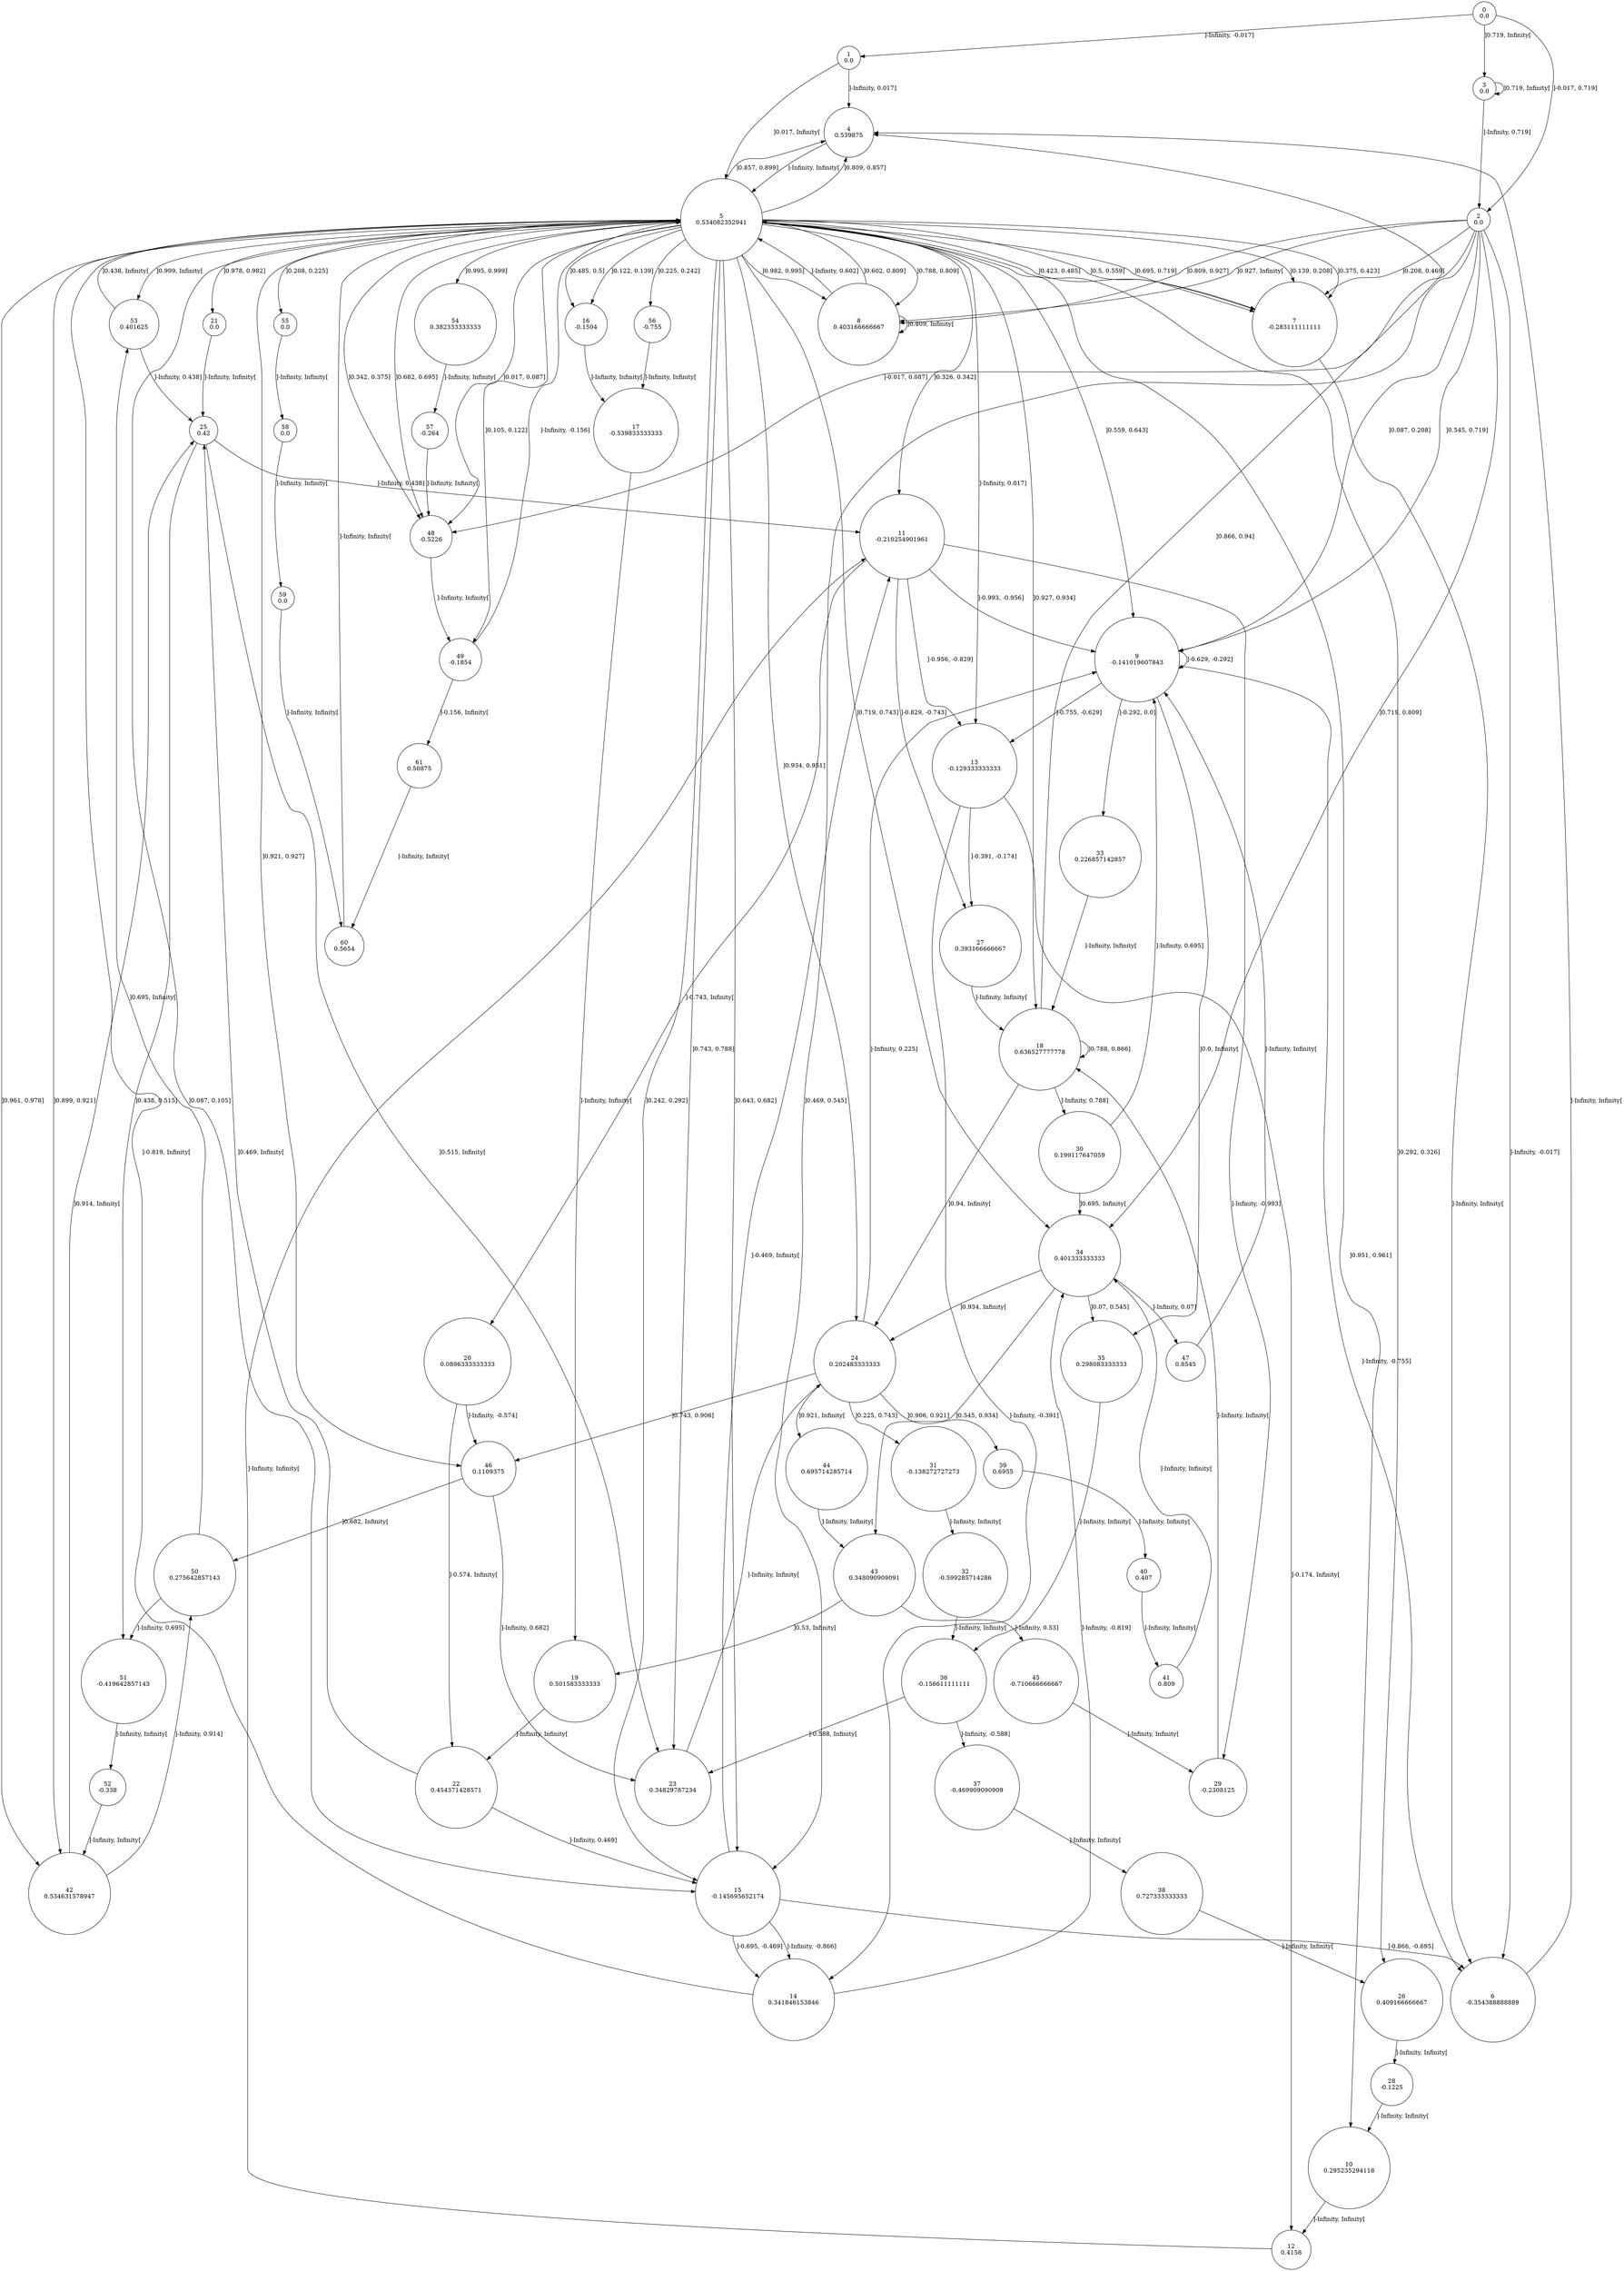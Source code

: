 digraph a {
0 [shape=circle, label="0\n0.0"];
	0 -> 1 [label="]-Infinity, -0.017]"];
	0 -> 2 [label="]-0.017, 0.719]"];
	0 -> 3 [label="]0.719, Infinity["];
1 [shape=circle, label="1\n0.0"];
	1 -> 4 [label="]-Infinity, 0.017]"];
	1 -> 5 [label="]0.017, Infinity["];
2 [shape=circle, label="2\n0.0"];
	2 -> 6 [label="]-Infinity, -0.017]"];
	2 -> 48 [label="]-0.017, 0.087]"];
	2 -> 9 [label="]0.087, 0.208]"];
	2 -> 7 [label="]0.208, 0.469]"];
	2 -> 15 [label="]0.469, 0.545]"];
	2 -> 9 [label="]0.545, 0.719]"];
	2 -> 34 [label="]0.719, 0.809]"];
	2 -> 8 [label="]0.809, 0.927]"];
	2 -> 8 [label="]0.927, Infinity["];
3 [shape=circle, label="3\n0.0"];
	3 -> 2 [label="]-Infinity, 0.719]"];
	3 -> 3 [label="]0.719, Infinity["];
4 [shape=circle, label="4\n0.539875"];
	4 -> 5 [label="]-Infinity, Infinity["];
5 [shape=circle, label="5\n0.534082352941"];
	5 -> 13 [label="]-Infinity, 0.017]"];
	5 -> 48 [label="]0.017, 0.087]"];
	5 -> 15 [label="]0.087, 0.105]"];
	5 -> 49 [label="]0.105, 0.122]"];
	5 -> 16 [label="]0.122, 0.139]"];
	5 -> 7 [label="]0.139, 0.208]"];
	5 -> 55 [label="]0.208, 0.225]"];
	5 -> 56 [label="]0.225, 0.242]"];
	5 -> 15 [label="]0.242, 0.292]"];
	5 -> 26 [label="]0.292, 0.326]"];
	5 -> 11 [label="]0.326, 0.342]"];
	5 -> 48 [label="]0.342, 0.375]"];
	5 -> 7 [label="]0.375, 0.423]"];
	5 -> 7 [label="]0.423, 0.485]"];
	5 -> 16 [label="]0.485, 0.5]"];
	5 -> 7 [label="]0.5, 0.559]"];
	5 -> 9 [label="]0.559, 0.643]"];
	5 -> 15 [label="]0.643, 0.682]"];
	5 -> 48 [label="]0.682, 0.695]"];
	5 -> 7 [label="]0.695, 0.719]"];
	5 -> 34 [label="]0.719, 0.743]"];
	5 -> 23 [label="]0.743, 0.788]"];
	5 -> 8 [label="]0.788, 0.809]"];
	5 -> 4 [label="]0.809, 0.857]"];
	5 -> 4 [label="]0.857, 0.899]"];
	5 -> 42 [label="]0.899, 0.921]"];
	5 -> 46 [label="]0.921, 0.927]"];
	5 -> 18 [label="]0.927, 0.934]"];
	5 -> 24 [label="]0.934, 0.951]"];
	5 -> 10 [label="]0.951, 0.961]"];
	5 -> 42 [label="]0.961, 0.978]"];
	5 -> 21 [label="]0.978, 0.982]"];
	5 -> 8 [label="]0.982, 0.995]"];
	5 -> 54 [label="]0.995, 0.999]"];
	5 -> 53 [label="]0.999, Infinity["];
6 [shape=circle, label="6\n-0.354388888889"];
	6 -> 4 [label="]-Infinity, Infinity["];
7 [shape=circle, label="7\n-0.283111111111"];
	7 -> 6 [label="]-Infinity, Infinity["];
8 [shape=circle, label="8\n0.403166666667"];
	8 -> 5 [label="]-Infinity, 0.602]"];
	8 -> 5 [label="]0.602, 0.809]"];
	8 -> 8 [label="]0.809, Infinity["];
9 [shape=circle, label="9\n-0.141019607843"];
	9 -> 6 [label="]-Infinity, -0.755]"];
	9 -> 13 [label="]-0.755, -0.629]"];
	9 -> 9 [label="]-0.629, -0.292]"];
	9 -> 33 [label="]-0.292, 0.0]"];
	9 -> 35 [label="]0.0, Infinity["];
10 [shape=circle, label="10\n0.295235294118"];
	10 -> 12 [label="]-Infinity, Infinity["];
11 [shape=circle, label="11\n-0.210254901961"];
	11 -> 29 [label="]-Infinity, -0.993]"];
	11 -> 9 [label="]-0.993, -0.956]"];
	11 -> 13 [label="]-0.956, -0.829]"];
	11 -> 27 [label="]-0.829, -0.743]"];
	11 -> 20 [label="]-0.743, Infinity["];
12 [shape=circle, label="12\n0.4158"];
	12 -> 11 [label="]-Infinity, Infinity["];
13 [shape=circle, label="13\n-0.129333333333"];
	13 -> 14 [label="]-Infinity, -0.391]"];
	13 -> 27 [label="]-0.391, -0.174]"];
	13 -> 12 [label="]-0.174, Infinity["];
14 [shape=circle, label="14\n0.341846153846"];
	14 -> 34 [label="]-Infinity, -0.819]"];
	14 -> 5 [label="]-0.819, Infinity["];
15 [shape=circle, label="15\n-0.145695652174"];
	15 -> 14 [label="]-Infinity, -0.866]"];
	15 -> 6 [label="]-0.866, -0.695]"];
	15 -> 14 [label="]-0.695, -0.469]"];
	15 -> 11 [label="]-0.469, Infinity["];
16 [shape=circle, label="16\n-0.1504"];
	16 -> 17 [label="]-Infinity, Infinity["];
17 [shape=circle, label="17\n-0.539833333333"];
	17 -> 19 [label="]-Infinity, Infinity["];
18 [shape=circle, label="18\n0.636527777778"];
	18 -> 30 [label="]-Infinity, 0.788]"];
	18 -> 18 [label="]0.788, 0.866]"];
	18 -> 4 [label="]0.866, 0.94]"];
	18 -> 24 [label="]0.94, Infinity["];
19 [shape=circle, label="19\n0.501583333333"];
	19 -> 22 [label="]-Infinity, Infinity["];
20 [shape=circle, label="20\n0.0896333333333"];
	20 -> 46 [label="]-Infinity, -0.574]"];
	20 -> 22 [label="]-0.574, Infinity["];
21 [shape=circle, label="21\n0.0"];
	21 -> 25 [label="]-Infinity, Infinity["];
22 [shape=circle, label="22\n0.454371428571"];
	22 -> 15 [label="]-Infinity, 0.469]"];
	22 -> 25 [label="]0.469, Infinity["];
23 [shape=circle, label="23\n0.34829787234"];
	23 -> 24 [label="]-Infinity, Infinity["];
24 [shape=circle, label="24\n0.202483333333"];
	24 -> 9 [label="]-Infinity, 0.225]"];
	24 -> 31 [label="]0.225, 0.743]"];
	24 -> 46 [label="]0.743, 0.906]"];
	24 -> 39 [label="]0.906, 0.921]"];
	24 -> 44 [label="]0.921, Infinity["];
25 [shape=circle, label="25\n0.42"];
	25 -> 11 [label="]-Infinity, 0.438]"];
	25 -> 51 [label="]0.438, 0.515]"];
	25 -> 23 [label="]0.515, Infinity["];
26 [shape=circle, label="26\n0.409166666667"];
	26 -> 28 [label="]-Infinity, Infinity["];
27 [shape=circle, label="27\n0.393166666667"];
	27 -> 18 [label="]-Infinity, Infinity["];
28 [shape=circle, label="28\n-0.1225"];
	28 -> 10 [label="]-Infinity, Infinity["];
29 [shape=circle, label="29\n-0.2308125"];
	29 -> 18 [label="]-Infinity, Infinity["];
30 [shape=circle, label="30\n0.199117647059"];
	30 -> 9 [label="]-Infinity, 0.695]"];
	30 -> 34 [label="]0.695, Infinity["];
31 [shape=circle, label="31\n-0.138272727273"];
	31 -> 32 [label="]-Infinity, Infinity["];
32 [shape=circle, label="32\n-0.599285714286"];
	32 -> 36 [label="]-Infinity, Infinity["];
33 [shape=circle, label="33\n0.226857142857"];
	33 -> 18 [label="]-Infinity, Infinity["];
34 [shape=circle, label="34\n0.401333333333"];
	34 -> 47 [label="]-Infinity, 0.07]"];
	34 -> 35 [label="]0.07, 0.545]"];
	34 -> 43 [label="]0.545, 0.934]"];
	34 -> 24 [label="]0.934, Infinity["];
35 [shape=circle, label="35\n0.298083333333"];
	35 -> 36 [label="]-Infinity, Infinity["];
36 [shape=circle, label="36\n-0.156611111111"];
	36 -> 37 [label="]-Infinity, -0.588]"];
	36 -> 23 [label="]-0.588, Infinity["];
37 [shape=circle, label="37\n-0.469909090909"];
	37 -> 38 [label="]-Infinity, Infinity["];
38 [shape=circle, label="38\n0.727333333333"];
	38 -> 26 [label="]-Infinity, Infinity["];
39 [shape=circle, label="39\n0.6955"];
	39 -> 40 [label="]-Infinity, Infinity["];
40 [shape=circle, label="40\n0.407"];
	40 -> 41 [label="]-Infinity, Infinity["];
41 [shape=circle, label="41\n0.809"];
	41 -> 34 [label="]-Infinity, Infinity["];
42 [shape=circle, label="42\n0.534631578947"];
	42 -> 50 [label="]-Infinity, 0.914]"];
	42 -> 25 [label="]0.914, Infinity["];
43 [shape=circle, label="43\n0.348090909091"];
	43 -> 45 [label="]-Infinity, 0.53]"];
	43 -> 19 [label="]0.53, Infinity["];
44 [shape=circle, label="44\n0.695714285714"];
	44 -> 43 [label="]-Infinity, Infinity["];
45 [shape=circle, label="45\n-0.710666666667"];
	45 -> 29 [label="]-Infinity, Infinity["];
46 [shape=circle, label="46\n0.1109375"];
	46 -> 23 [label="]-Infinity, 0.682]"];
	46 -> 50 [label="]0.682, Infinity["];
47 [shape=circle, label="47\n0.8545"];
	47 -> 9 [label="]-Infinity, Infinity["];
48 [shape=circle, label="48\n-0.5226"];
	48 -> 49 [label="]-Infinity, Infinity["];
49 [shape=circle, label="49\n-0.1854"];
	49 -> 5 [label="]-Infinity, -0.156]"];
	49 -> 61 [label="]-0.156, Infinity["];
50 [shape=circle, label="50\n0.275642857143"];
	50 -> 51 [label="]-Infinity, 0.695]"];
	50 -> 53 [label="]0.695, Infinity["];
51 [shape=circle, label="51\n-0.419642857143"];
	51 -> 52 [label="]-Infinity, Infinity["];
52 [shape=circle, label="52\n-0.338"];
	52 -> 42 [label="]-Infinity, Infinity["];
53 [shape=circle, label="53\n0.401625"];
	53 -> 25 [label="]-Infinity, 0.438]"];
	53 -> 5 [label="]0.438, Infinity["];
54 [shape=circle, label="54\n0.382333333333"];
	54 -> 57 [label="]-Infinity, Infinity["];
55 [shape=circle, label="55\n0.0"];
	55 -> 58 [label="]-Infinity, Infinity["];
56 [shape=circle, label="56\n-0.755"];
	56 -> 17 [label="]-Infinity, Infinity["];
57 [shape=circle, label="57\n-0.264"];
	57 -> 48 [label="]-Infinity, Infinity["];
58 [shape=circle, label="58\n0.0"];
	58 -> 59 [label="]-Infinity, Infinity["];
59 [shape=circle, label="59\n0.0"];
	59 -> 60 [label="]-Infinity, Infinity["];
60 [shape=circle, label="60\n0.5654"];
	60 -> 5 [label="]-Infinity, Infinity["];
61 [shape=circle, label="61\n0.50875"];
	61 -> 60 [label="]-Infinity, Infinity["];
}